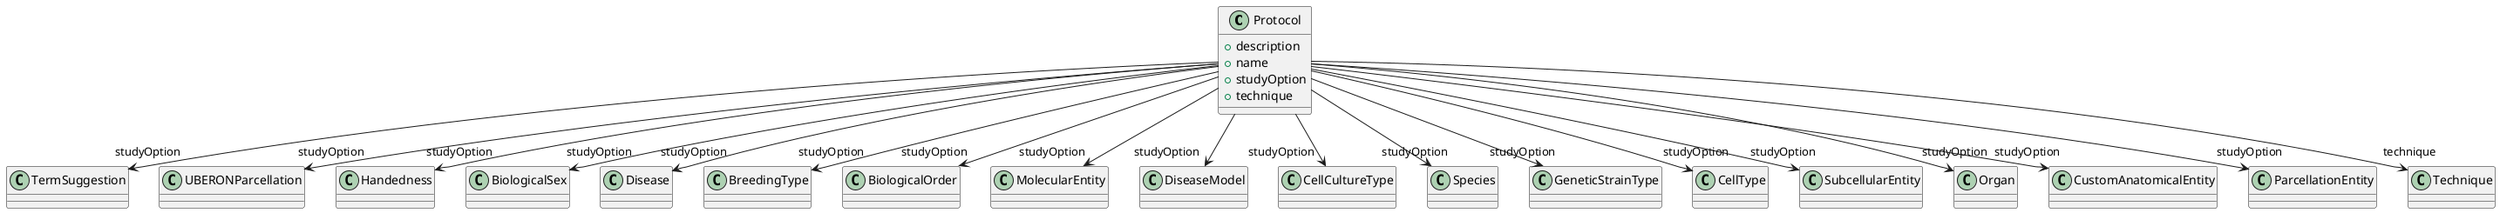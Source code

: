 @startuml
class Protocol {
+description
+name
+studyOption
+technique

}
Protocol -d-> "studyOption" TermSuggestion
Protocol -d-> "studyOption" UBERONParcellation
Protocol -d-> "studyOption" Handedness
Protocol -d-> "studyOption" BiologicalSex
Protocol -d-> "studyOption" Disease
Protocol -d-> "studyOption" BreedingType
Protocol -d-> "studyOption" BiologicalOrder
Protocol -d-> "studyOption" MolecularEntity
Protocol -d-> "studyOption" DiseaseModel
Protocol -d-> "studyOption" CellCultureType
Protocol -d-> "studyOption" Species
Protocol -d-> "studyOption" GeneticStrainType
Protocol -d-> "studyOption" CellType
Protocol -d-> "studyOption" SubcellularEntity
Protocol -d-> "studyOption" Organ
Protocol -d-> "studyOption" CustomAnatomicalEntity
Protocol -d-> "studyOption" ParcellationEntity
Protocol -d-> "technique" Technique

@enduml